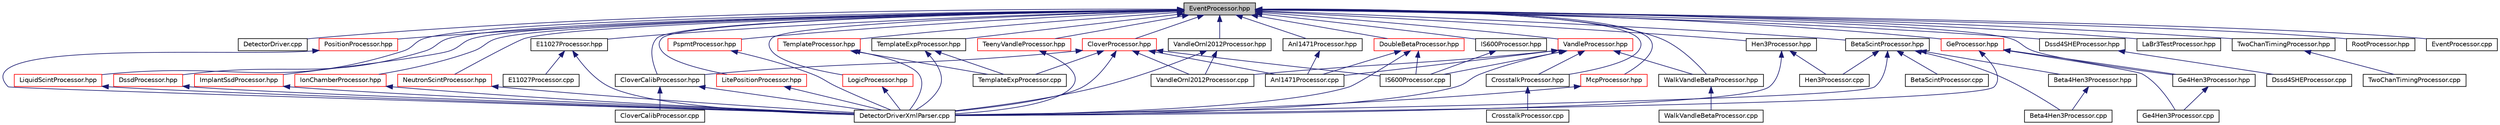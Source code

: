 digraph "EventProcessor.hpp"
{
  edge [fontname="Helvetica",fontsize="10",labelfontname="Helvetica",labelfontsize="10"];
  node [fontname="Helvetica",fontsize="10",shape=record];
  Node1 [label="EventProcessor.hpp",height=0.2,width=0.4,color="black", fillcolor="grey75", style="filled", fontcolor="black"];
  Node1 -> Node2 [dir="back",color="midnightblue",fontsize="10",style="solid",fontname="Helvetica"];
  Node2 [label="DetectorDriver.cpp",height=0.2,width=0.4,color="black", fillcolor="white", style="filled",URL="$d4/df5/_detector_driver_8cpp.html",tooltip="Main driver for event processing. "];
  Node1 -> Node3 [dir="back",color="midnightblue",fontsize="10",style="solid",fontname="Helvetica"];
  Node3 [label="Anl1471Processor.hpp",height=0.2,width=0.4,color="black", fillcolor="white", style="filled",URL="$da/d27/_anl1471_processor_8hpp.html",tooltip="A class to process data from ANL1471 experiment using VANDLE. "];
  Node3 -> Node4 [dir="back",color="midnightblue",fontsize="10",style="solid",fontname="Helvetica"];
  Node4 [label="Anl1471Processor.cpp",height=0.2,width=0.4,color="black", fillcolor="white", style="filled",URL="$d6/df5/_anl1471_processor_8cpp.html",tooltip="A class to process data from ANL1471 experiment using VANDLE. "];
  Node1 -> Node5 [dir="back",color="midnightblue",fontsize="10",style="solid",fontname="Helvetica"];
  Node5 [label="CrosstalkProcessor.hpp",height=0.2,width=0.4,color="black", fillcolor="white", style="filled",URL="$dc/d3f/_crosstalk_processor_8hpp.html",tooltip="A Crosstalk class to be used to build others. "];
  Node5 -> Node6 [dir="back",color="midnightblue",fontsize="10",style="solid",fontname="Helvetica"];
  Node6 [label="CrosstalkProcessor.cpp",height=0.2,width=0.4,color="black", fillcolor="white", style="filled",URL="$d9/d45/_crosstalk_processor_8cpp.html",tooltip="A Template processor class that can be used to build your own. "];
  Node1 -> Node7 [dir="back",color="midnightblue",fontsize="10",style="solid",fontname="Helvetica"];
  Node7 [label="Dssd4SHEProcessor.hpp",height=0.2,width=0.4,color="black", fillcolor="white", style="filled",URL="$d0/d02/_dssd4_s_h_e_processor_8hpp.html"];
  Node7 -> Node8 [dir="back",color="midnightblue",fontsize="10",style="solid",fontname="Helvetica"];
  Node8 [label="Dssd4SHEProcessor.cpp",height=0.2,width=0.4,color="black", fillcolor="white", style="filled",URL="$d1/d8f/_dssd4_s_h_e_processor_8cpp.html"];
  Node1 -> Node9 [dir="back",color="midnightblue",fontsize="10",style="solid",fontname="Helvetica"];
  Node9 [label="E11027Processor.hpp",height=0.2,width=0.4,color="black", fillcolor="white", style="filled",URL="$d7/d0a/_e11027_processor_8hpp.html",tooltip="Class that handles outputting MONA-LISA-SWEEPER timestamps from the E11027 experiment conducted at NS..."];
  Node9 -> Node10 [dir="back",color="midnightblue",fontsize="10",style="solid",fontname="Helvetica"];
  Node10 [label="DetectorDriverXmlParser.cpp",height=0.2,width=0.4,color="black", fillcolor="white", style="filled",URL="$dc/d67/_detector_driver_xml_parser_8cpp.html",tooltip="Class to parse the DetectorDriver node. "];
  Node9 -> Node11 [dir="back",color="midnightblue",fontsize="10",style="solid",fontname="Helvetica"];
  Node11 [label="E11027Processor.cpp",height=0.2,width=0.4,color="black", fillcolor="white", style="filled",URL="$d1/d8b/_e11027_processor_8cpp.html",tooltip="Class that handles outputting MONA-LISA-SWEEPER timestamps from the E11027 experiment conducted at NS..."];
  Node1 -> Node12 [dir="back",color="midnightblue",fontsize="10",style="solid",fontname="Helvetica"];
  Node12 [label="Ge4Hen3Processor.hpp",height=0.2,width=0.4,color="black", fillcolor="white", style="filled",URL="$d8/d6d/_ge4_hen3_processor_8hpp.html"];
  Node12 -> Node13 [dir="back",color="midnightblue",fontsize="10",style="solid",fontname="Helvetica"];
  Node13 [label="Ge4Hen3Processor.cpp",height=0.2,width=0.4,color="black", fillcolor="white", style="filled",URL="$d7/d18/_ge4_hen3_processor_8cpp.html"];
  Node1 -> Node14 [dir="back",color="midnightblue",fontsize="10",style="solid",fontname="Helvetica"];
  Node14 [label="IS600Processor.hpp",height=0.2,width=0.4,color="black", fillcolor="white", style="filled",URL="$d6/d40/_i_s600_processor_8hpp.html",tooltip="A class to process data from ISOLDE 599 and 600 experiments using VANDLE. "];
  Node14 -> Node15 [dir="back",color="midnightblue",fontsize="10",style="solid",fontname="Helvetica"];
  Node15 [label="IS600Processor.cpp",height=0.2,width=0.4,color="black", fillcolor="white", style="filled",URL="$d4/dbf/_i_s600_processor_8cpp.html",tooltip="A class to process data from ISOLDE 599 and 600 experiments using VANDLE. "];
  Node1 -> Node16 [dir="back",color="midnightblue",fontsize="10",style="solid",fontname="Helvetica"];
  Node16 [label="LaBr3TestProcessor.hpp",height=0.2,width=0.4,color="black", fillcolor="white", style="filled",URL="$da/da1/_la_br3_test_processor_8hpp.html",tooltip="A Labr3Test class to be used to build others. "];
  Node1 -> Node17 [dir="back",color="midnightblue",fontsize="10",style="solid",fontname="Helvetica"];
  Node17 [label="TemplateExpProcessor.hpp",height=0.2,width=0.4,color="black", fillcolor="white", style="filled",URL="$df/d0b/_template_exp_processor_8hpp.html",tooltip="Example class for experiment specific setups. "];
  Node17 -> Node10 [dir="back",color="midnightblue",fontsize="10",style="solid",fontname="Helvetica"];
  Node17 -> Node18 [dir="back",color="midnightblue",fontsize="10",style="solid",fontname="Helvetica"];
  Node18 [label="TemplateExpProcessor.cpp",height=0.2,width=0.4,color="black", fillcolor="white", style="filled",URL="$de/dd7/_template_exp_processor_8cpp.html",tooltip="Example class for experiment specific setups. "];
  Node1 -> Node19 [dir="back",color="midnightblue",fontsize="10",style="solid",fontname="Helvetica"];
  Node19 [label="TwoChanTimingProcessor.hpp",height=0.2,width=0.4,color="black", fillcolor="white", style="filled",URL="$d5/d5a/_two_chan_timing_processor_8hpp.html",tooltip="Class to perform simple two channel timing experiments. "];
  Node19 -> Node20 [dir="back",color="midnightblue",fontsize="10",style="solid",fontname="Helvetica"];
  Node20 [label="TwoChanTimingProcessor.cpp",height=0.2,width=0.4,color="black", fillcolor="white", style="filled",URL="$dc/da5/_two_chan_timing_processor_8cpp.html",tooltip="Analyzes data from a simple Two channel Timing setup. "];
  Node1 -> Node21 [dir="back",color="midnightblue",fontsize="10",style="solid",fontname="Helvetica"];
  Node21 [label="VandleOrnl2012Processor.hpp",height=0.2,width=0.4,color="black", fillcolor="white", style="filled",URL="$d7/de9/_vandle_ornl2012_processor_8hpp.html",tooltip="A class to process data from the LeRIBSS 2012 campaign. "];
  Node21 -> Node10 [dir="back",color="midnightblue",fontsize="10",style="solid",fontname="Helvetica"];
  Node21 -> Node22 [dir="back",color="midnightblue",fontsize="10",style="solid",fontname="Helvetica"];
  Node22 [label="VandleOrnl2012Processor.cpp",height=0.2,width=0.4,color="black", fillcolor="white", style="filled",URL="$dd/dc0/_vandle_ornl2012_processor_8cpp.html",tooltip="A class to process data from the LeRIBSS 2012 campaign. "];
  Node1 -> Node23 [dir="back",color="midnightblue",fontsize="10",style="solid",fontname="Helvetica"];
  Node23 [label="WalkVandleBetaProcessor.hpp",height=0.2,width=0.4,color="black", fillcolor="white", style="filled",URL="$dd/dc1/_walk_vandle_beta_processor_8hpp.html",tooltip="A class to determine the walk between Vandle and the LeRIBSS betas. "];
  Node23 -> Node24 [dir="back",color="midnightblue",fontsize="10",style="solid",fontname="Helvetica"];
  Node24 [label="WalkVandleBetaProcessor.cpp",height=0.2,width=0.4,color="black", fillcolor="white", style="filled",URL="$da/d74/_walk_vandle_beta_processor_8cpp.html",tooltip="A class to determine the walk between Vandle and the LeRIBSS betas. "];
  Node1 -> Node25 [dir="back",color="midnightblue",fontsize="10",style="solid",fontname="Helvetica"];
  Node25 [label="BetaScintProcessor.hpp",height=0.2,width=0.4,color="black", fillcolor="white", style="filled",URL="$d4/d2a/_beta_scint_processor_8hpp.html"];
  Node25 -> Node10 [dir="back",color="midnightblue",fontsize="10",style="solid",fontname="Helvetica"];
  Node25 -> Node26 [dir="back",color="midnightblue",fontsize="10",style="solid",fontname="Helvetica"];
  Node26 [label="Beta4Hen3Processor.hpp",height=0.2,width=0.4,color="black", fillcolor="white", style="filled",URL="$d6/dd2/_beta4_hen3_processor_8hpp.html"];
  Node26 -> Node27 [dir="back",color="midnightblue",fontsize="10",style="solid",fontname="Helvetica"];
  Node27 [label="Beta4Hen3Processor.cpp",height=0.2,width=0.4,color="black", fillcolor="white", style="filled",URL="$dd/df6/_beta4_hen3_processor_8cpp.html"];
  Node25 -> Node27 [dir="back",color="midnightblue",fontsize="10",style="solid",fontname="Helvetica"];
  Node25 -> Node28 [dir="back",color="midnightblue",fontsize="10",style="solid",fontname="Helvetica"];
  Node28 [label="BetaScintProcessor.cpp",height=0.2,width=0.4,color="black", fillcolor="white", style="filled",URL="$d0/d37/_beta_scint_processor_8cpp.html"];
  Node25 -> Node29 [dir="back",color="midnightblue",fontsize="10",style="solid",fontname="Helvetica"];
  Node29 [label="Hen3Processor.cpp",height=0.2,width=0.4,color="black", fillcolor="white", style="filled",URL="$d7/d49/_hen3_processor_8cpp.html"];
  Node1 -> Node30 [dir="back",color="midnightblue",fontsize="10",style="solid",fontname="Helvetica"];
  Node30 [label="CloverCalibProcessor.hpp",height=0.2,width=0.4,color="black", fillcolor="white", style="filled",URL="$de/d51/_clover_calib_processor_8hpp.html",tooltip="Processor for germanium detectors - calibration. "];
  Node30 -> Node10 [dir="back",color="midnightblue",fontsize="10",style="solid",fontname="Helvetica"];
  Node30 -> Node31 [dir="back",color="midnightblue",fontsize="10",style="solid",fontname="Helvetica"];
  Node31 [label="CloverCalibProcessor.cpp",height=0.2,width=0.4,color="black", fillcolor="white", style="filled",URL="$d3/d1e/_clover_calib_processor_8cpp.html"];
  Node1 -> Node32 [dir="back",color="midnightblue",fontsize="10",style="solid",fontname="Helvetica"];
  Node32 [label="CloverProcessor.hpp",height=0.2,width=0.4,color="red", fillcolor="white", style="filled",URL="$d0/de3/_clover_processor_8hpp.html",tooltip="Processor for Clovers. "];
  Node32 -> Node10 [dir="back",color="midnightblue",fontsize="10",style="solid",fontname="Helvetica"];
  Node32 -> Node4 [dir="back",color="midnightblue",fontsize="10",style="solid",fontname="Helvetica"];
  Node32 -> Node15 [dir="back",color="midnightblue",fontsize="10",style="solid",fontname="Helvetica"];
  Node32 -> Node18 [dir="back",color="midnightblue",fontsize="10",style="solid",fontname="Helvetica"];
  Node32 -> Node22 [dir="back",color="midnightblue",fontsize="10",style="solid",fontname="Helvetica"];
  Node32 -> Node30 [dir="back",color="midnightblue",fontsize="10",style="solid",fontname="Helvetica"];
  Node1 -> Node33 [dir="back",color="midnightblue",fontsize="10",style="solid",fontname="Helvetica"];
  Node33 [label="DoubleBetaProcessor.hpp",height=0.2,width=0.4,color="red", fillcolor="white", style="filled",URL="$d7/da5/_double_beta_processor_8hpp.html",tooltip="A Template class to be used to build others. "];
  Node33 -> Node10 [dir="back",color="midnightblue",fontsize="10",style="solid",fontname="Helvetica"];
  Node33 -> Node4 [dir="back",color="midnightblue",fontsize="10",style="solid",fontname="Helvetica"];
  Node33 -> Node15 [dir="back",color="midnightblue",fontsize="10",style="solid",fontname="Helvetica"];
  Node1 -> Node34 [dir="back",color="midnightblue",fontsize="10",style="solid",fontname="Helvetica"];
  Node34 [label="DssdProcessor.hpp",height=0.2,width=0.4,color="red", fillcolor="white", style="filled",URL="$d6/d2c/_dssd_processor_8hpp.html",tooltip="Header file for DSSD analysis. "];
  Node34 -> Node10 [dir="back",color="midnightblue",fontsize="10",style="solid",fontname="Helvetica"];
  Node1 -> Node35 [dir="back",color="midnightblue",fontsize="10",style="solid",fontname="Helvetica"];
  Node35 [label="GeProcessor.hpp",height=0.2,width=0.4,color="red", fillcolor="white", style="filled",URL="$d5/d18/_ge_processor_8hpp.html",tooltip="Processor for germanium detectors. "];
  Node35 -> Node10 [dir="back",color="midnightblue",fontsize="10",style="solid",fontname="Helvetica"];
  Node35 -> Node12 [dir="back",color="midnightblue",fontsize="10",style="solid",fontname="Helvetica"];
  Node35 -> Node13 [dir="back",color="midnightblue",fontsize="10",style="solid",fontname="Helvetica"];
  Node1 -> Node36 [dir="back",color="midnightblue",fontsize="10",style="solid",fontname="Helvetica"];
  Node36 [label="Hen3Processor.hpp",height=0.2,width=0.4,color="black", fillcolor="white", style="filled",URL="$d5/d84/_hen3_processor_8hpp.html"];
  Node36 -> Node10 [dir="back",color="midnightblue",fontsize="10",style="solid",fontname="Helvetica"];
  Node36 -> Node29 [dir="back",color="midnightblue",fontsize="10",style="solid",fontname="Helvetica"];
  Node1 -> Node37 [dir="back",color="midnightblue",fontsize="10",style="solid",fontname="Helvetica"];
  Node37 [label="ImplantSsdProcessor.hpp",height=0.2,width=0.4,color="red", fillcolor="white", style="filled",URL="$d7/d7f/_implant_ssd_processor_8hpp.html",tooltip="Header file for an SSD detector for implantation and correlation. "];
  Node37 -> Node10 [dir="back",color="midnightblue",fontsize="10",style="solid",fontname="Helvetica"];
  Node1 -> Node38 [dir="back",color="midnightblue",fontsize="10",style="solid",fontname="Helvetica"];
  Node38 [label="IonChamberProcessor.hpp",height=0.2,width=0.4,color="red", fillcolor="white", style="filled",URL="$d1/dd9/_ion_chamber_processor_8hpp.html",tooltip="Processor for ion chamber. "];
  Node38 -> Node10 [dir="back",color="midnightblue",fontsize="10",style="solid",fontname="Helvetica"];
  Node1 -> Node39 [dir="back",color="midnightblue",fontsize="10",style="solid",fontname="Helvetica"];
  Node39 [label="LiquidScintProcessor.hpp",height=0.2,width=0.4,color="red", fillcolor="white", style="filled",URL="$d9/d56/_liquid_scint_processor_8hpp.html"];
  Node39 -> Node10 [dir="back",color="midnightblue",fontsize="10",style="solid",fontname="Helvetica"];
  Node1 -> Node40 [dir="back",color="midnightblue",fontsize="10",style="solid",fontname="Helvetica"];
  Node40 [label="LitePositionProcessor.hpp",height=0.2,width=0.4,color="red", fillcolor="white", style="filled",URL="$d4/dbd/_lite_position_processor_8hpp.html",tooltip="Handle QDCs for the position sensitive detector, a minimal number of spectra are created. "];
  Node40 -> Node10 [dir="back",color="midnightblue",fontsize="10",style="solid",fontname="Helvetica"];
  Node1 -> Node41 [dir="back",color="midnightblue",fontsize="10",style="solid",fontname="Helvetica"];
  Node41 [label="LogicProcessor.hpp",height=0.2,width=0.4,color="red", fillcolor="white", style="filled",URL="$dc/d7e/_logic_processor_8hpp.html",tooltip="Class to handle logic signals derived originally from MTC processor. "];
  Node41 -> Node10 [dir="back",color="midnightblue",fontsize="10",style="solid",fontname="Helvetica"];
  Node1 -> Node42 [dir="back",color="midnightblue",fontsize="10",style="solid",fontname="Helvetica"];
  Node42 [label="McpProcessor.hpp",height=0.2,width=0.4,color="red", fillcolor="white", style="filled",URL="$d6/dcb/_mcp_processor_8hpp.html",tooltip="Class for handling position-sensitive mcp signals. "];
  Node42 -> Node10 [dir="back",color="midnightblue",fontsize="10",style="solid",fontname="Helvetica"];
  Node1 -> Node43 [dir="back",color="midnightblue",fontsize="10",style="solid",fontname="Helvetica"];
  Node43 [label="NeutronScintProcessor.hpp",height=0.2,width=0.4,color="red", fillcolor="white", style="filled",URL="$d6/d17/_neutron_scint_processor_8hpp.html"];
  Node43 -> Node10 [dir="back",color="midnightblue",fontsize="10",style="solid",fontname="Helvetica"];
  Node1 -> Node44 [dir="back",color="midnightblue",fontsize="10",style="solid",fontname="Helvetica"];
  Node44 [label="PositionProcessor.hpp",height=0.2,width=0.4,color="red", fillcolor="white", style="filled",URL="$d7/da0/_position_processor_8hpp.html",tooltip="Handle QDCs for the position sensitive detector. "];
  Node44 -> Node10 [dir="back",color="midnightblue",fontsize="10",style="solid",fontname="Helvetica"];
  Node1 -> Node45 [dir="back",color="midnightblue",fontsize="10",style="solid",fontname="Helvetica"];
  Node45 [label="PspmtProcessor.hpp",height=0.2,width=0.4,color="red", fillcolor="white", style="filled",URL="$d7/d20/_pspmt_processor_8hpp.html",tooltip="A processor to handle pixelated PMTs. "];
  Node45 -> Node10 [dir="back",color="midnightblue",fontsize="10",style="solid",fontname="Helvetica"];
  Node1 -> Node46 [dir="back",color="midnightblue",fontsize="10",style="solid",fontname="Helvetica"];
  Node46 [label="RootProcessor.hpp",height=0.2,width=0.4,color="black", fillcolor="white", style="filled",URL="$d2/d8a/_root_processor_8hpp.html",tooltip="Processor to dump data from events into a root tree. "];
  Node1 -> Node47 [dir="back",color="midnightblue",fontsize="10",style="solid",fontname="Helvetica"];
  Node47 [label="TeenyVandleProcessor.hpp",height=0.2,width=0.4,color="red", fillcolor="white", style="filled",URL="$d8/d58/_teeny_vandle_processor_8hpp.html",tooltip="A Template class to be used to build others. "];
  Node47 -> Node10 [dir="back",color="midnightblue",fontsize="10",style="solid",fontname="Helvetica"];
  Node1 -> Node48 [dir="back",color="midnightblue",fontsize="10",style="solid",fontname="Helvetica"];
  Node48 [label="TemplateProcessor.hpp",height=0.2,width=0.4,color="red", fillcolor="white", style="filled",URL="$d9/dbf/_template_processor_8hpp.html",tooltip="A Template class to be used to build others. "];
  Node48 -> Node10 [dir="back",color="midnightblue",fontsize="10",style="solid",fontname="Helvetica"];
  Node48 -> Node18 [dir="back",color="midnightblue",fontsize="10",style="solid",fontname="Helvetica"];
  Node1 -> Node49 [dir="back",color="midnightblue",fontsize="10",style="solid",fontname="Helvetica"];
  Node49 [label="VandleProcessor.hpp",height=0.2,width=0.4,color="red", fillcolor="white", style="filled",URL="$d0/de2/_vandle_processor_8hpp.html",tooltip="A class to handle VANDLE bars Processes information from the VANDLE Bars, allows for beta-gamma-neutr..."];
  Node49 -> Node10 [dir="back",color="midnightblue",fontsize="10",style="solid",fontname="Helvetica"];
  Node49 -> Node5 [dir="back",color="midnightblue",fontsize="10",style="solid",fontname="Helvetica"];
  Node49 -> Node23 [dir="back",color="midnightblue",fontsize="10",style="solid",fontname="Helvetica"];
  Node49 -> Node4 [dir="back",color="midnightblue",fontsize="10",style="solid",fontname="Helvetica"];
  Node49 -> Node15 [dir="back",color="midnightblue",fontsize="10",style="solid",fontname="Helvetica"];
  Node49 -> Node22 [dir="back",color="midnightblue",fontsize="10",style="solid",fontname="Helvetica"];
  Node1 -> Node50 [dir="back",color="midnightblue",fontsize="10",style="solid",fontname="Helvetica"];
  Node50 [label="EventProcessor.cpp",height=0.2,width=0.4,color="black", fillcolor="white", style="filled",URL="$d2/de4/_event_processor_8cpp.html",tooltip="Implementation of a generic event processor. "];
}
